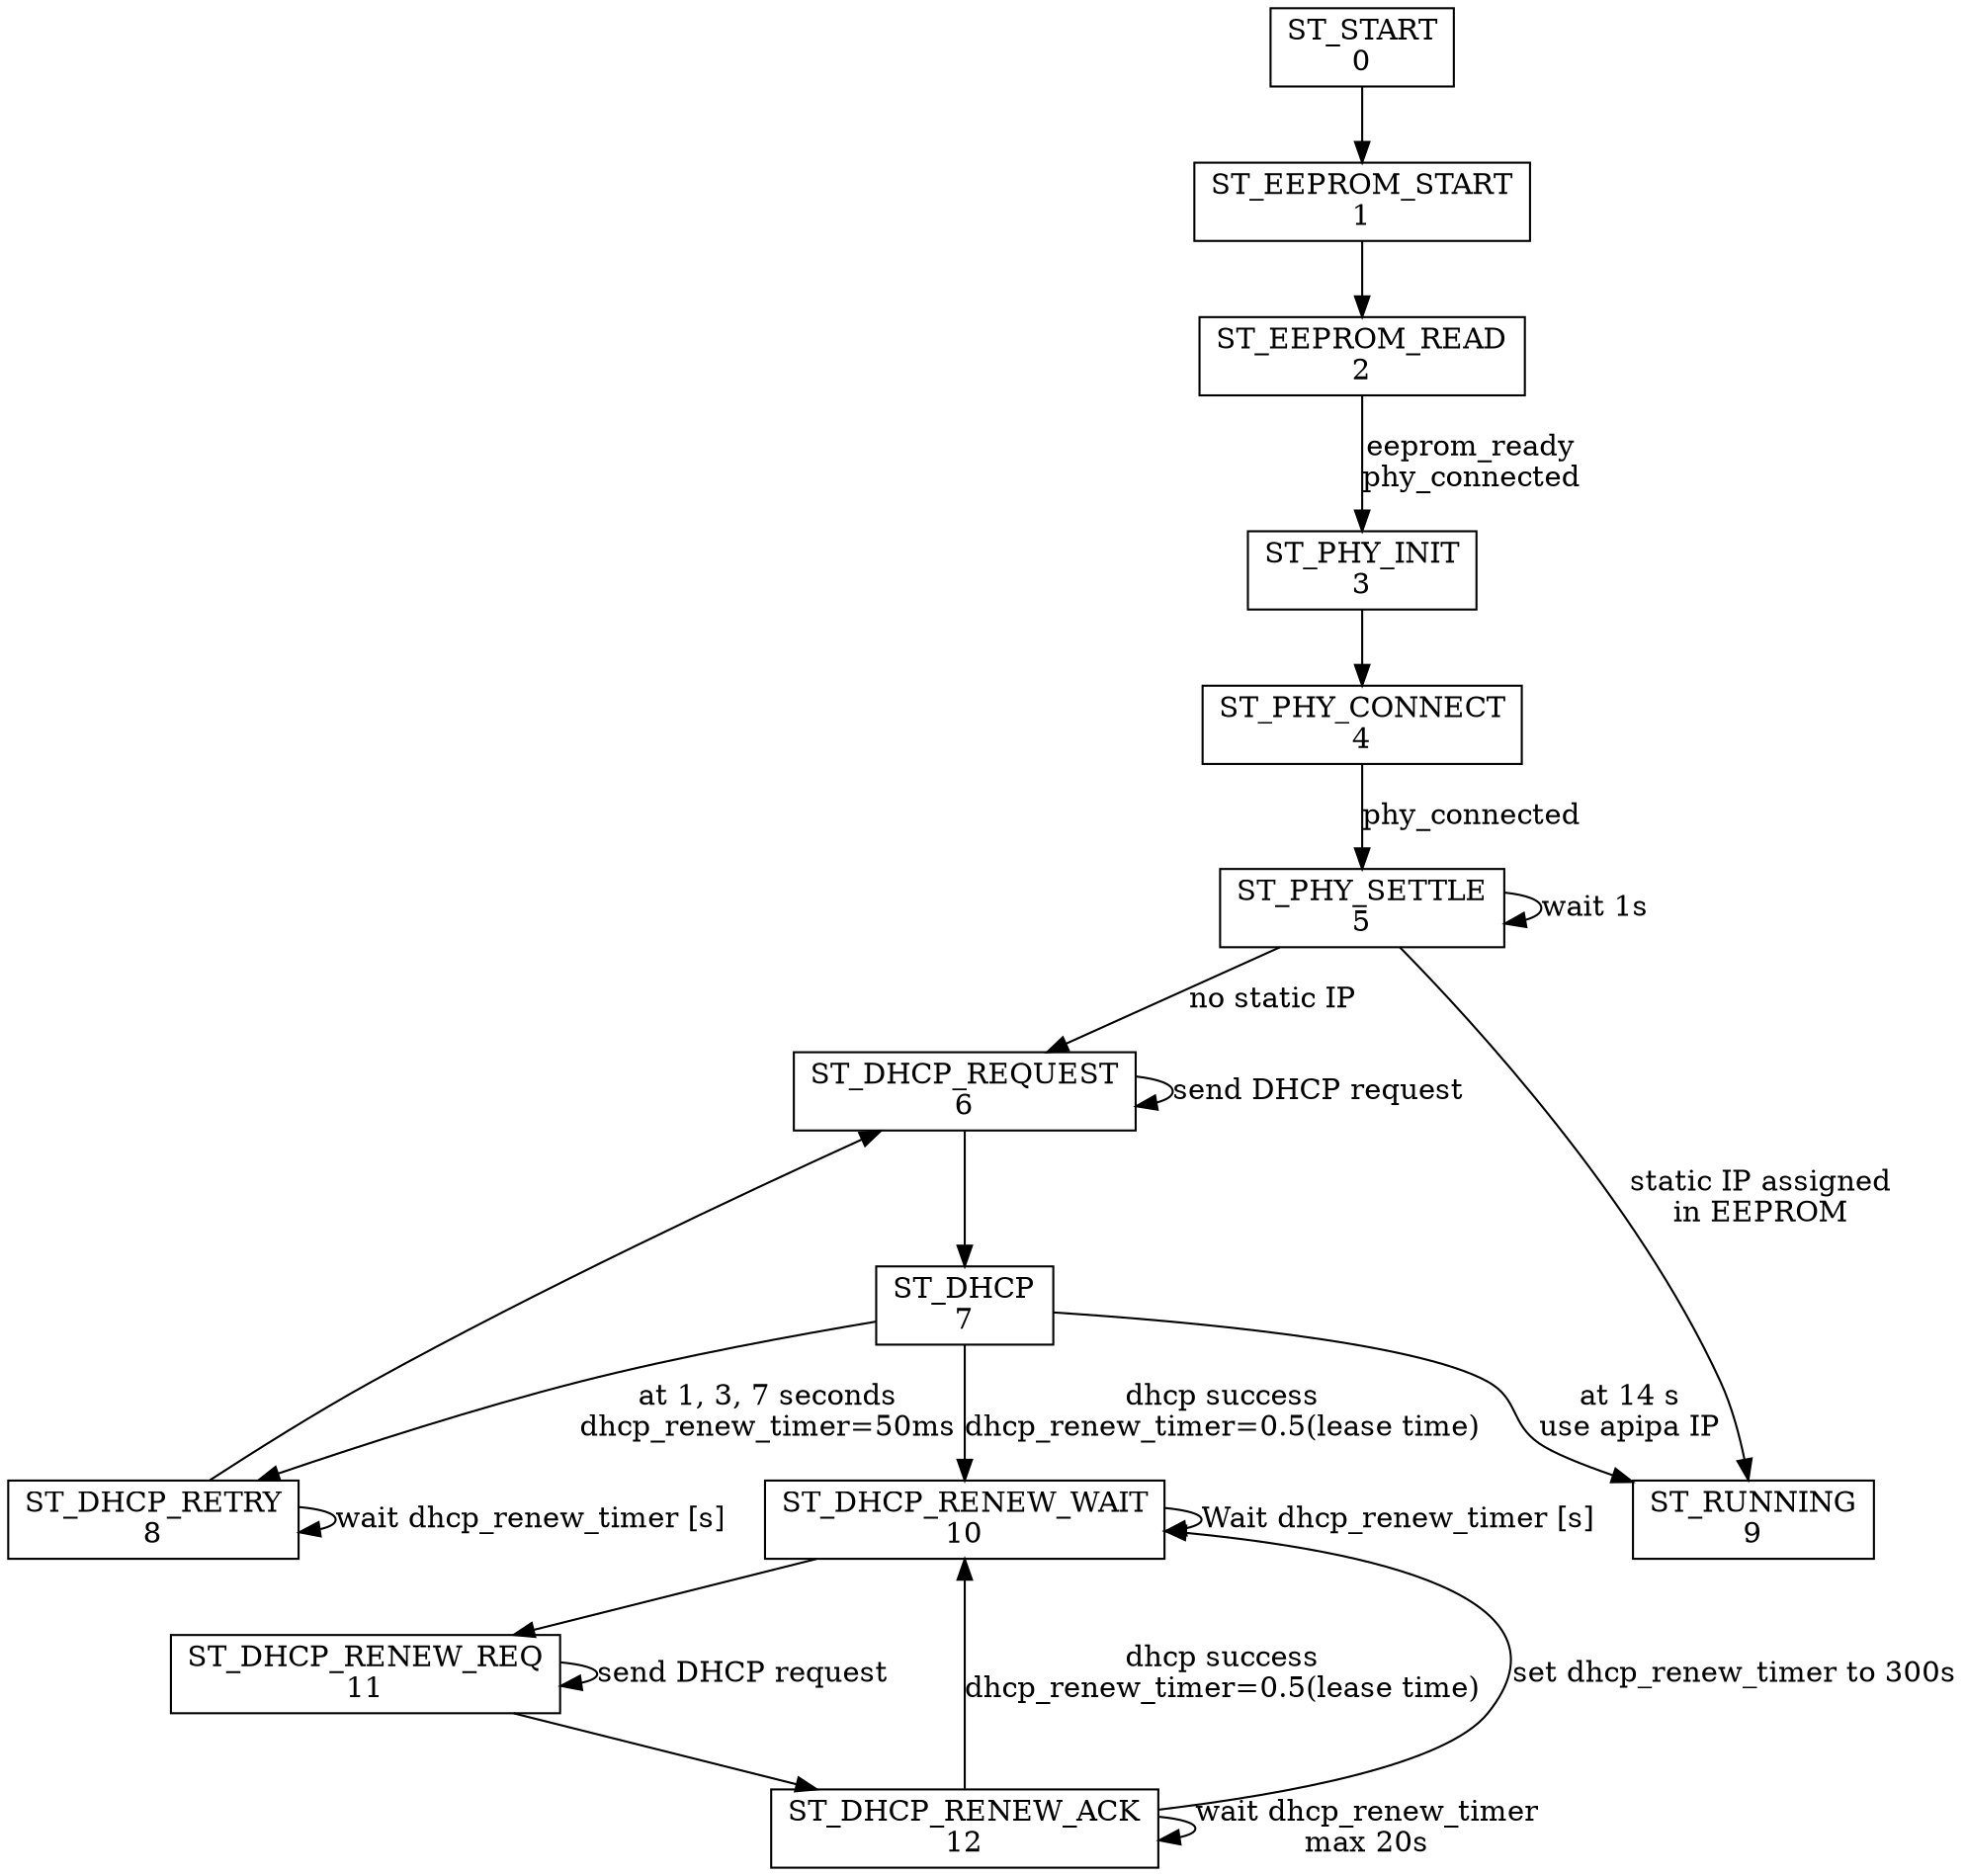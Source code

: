 digraph network_fsm {
	#rankdir = "LR";
	node [shape="box"];
	
	ST_START			[label="ST_START\n0"];
	ST_EEPROM_START		[label="ST_EEPROM_START\n1"];
	ST_EEPROM_READ		[label="ST_EEPROM_READ\n2"];
	ST_PHY_INIT    		[label="ST_PHY_INIT\n3"];
	ST_PHY_CONNECT 		[label="ST_PHY_CONNECT\n4"];
	ST_PHY_SETTLE  		[label="ST_PHY_SETTLE\n5"];
	ST_DHCP_REQUEST 	[label="ST_DHCP_REQUEST\n6"];
	ST_DHCP        		[label="ST_DHCP\n7"];
	ST_DHCP_RETRY  		[label="ST_DHCP_RETRY\n8"];
	ST_RUNNING 			[label="ST_RUNNING\n9"];
	ST_DHCP_RENEW_WAIT 	[label="ST_DHCP_RENEW_WAIT\n10"];
	ST_DHCP_RENEW_REQ  	[label="ST_DHCP_RENEW_REQ\n11"];
	ST_DHCP_RENEW_ACK 	[label="ST_DHCP_RENEW_ACK\n12"];
  
	ST_START        -> ST_EEPROM_START;
	ST_EEPROM_START -> ST_EEPROM_READ;
	ST_EEPROM_READ  -> ST_PHY_INIT  [label="eeprom_ready\nphy_connected"];
	ST_PHY_INIT     -> ST_PHY_CONNECT;
	ST_PHY_CONNECT  -> ST_PHY_SETTLE [label="phy_connected"];
	ST_PHY_SETTLE   -> ST_PHY_SETTLE  [label="wait 1s"];
	ST_PHY_SETTLE   -> ST_RUNNING     [label="static IP assigned\nin EEPROM"];
	ST_PHY_SETTLE   -> ST_DHCP_REQUEST [label="no static IP"];
	ST_DHCP_REQUEST -> ST_DHCP_REQUEST [label="send DHCP request"];
	ST_DHCP_REQUEST -> ST_DHCP;
	ST_DHCP         -> ST_DHCP_RENEW_WAIT [label="dhcp success\ndhcp_renew_timer=0.5(lease time)"];
  	ST_DHCP         -> ST_DHCP_RETRY      [label="at 1, 3, 7 seconds\ndhcp_renew_timer=50ms"];
	ST_DHCP         -> ST_RUNNING         [label="at 14 s\nuse apipa IP"];
	ST_DHCP_RETRY   -> ST_DHCP_RETRY      [label="wait dhcp_renew_timer [s]"];
	ST_DHCP_RETRY   -> ST_DHCP_REQUEST;
 	ST_RUNNING;
	ST_DHCP_RENEW_WAIT -> ST_DHCP_RENEW_WAIT [label="Wait dhcp_renew_timer [s]"];
	ST_DHCP_RENEW_WAIT -> ST_DHCP_RENEW_REQ;
	ST_DHCP_RENEW_REQ  -> ST_DHCP_RENEW_REQ  [label="send DHCP request"];
	ST_DHCP_RENEW_REQ  -> ST_DHCP_RENEW_ACK;
	ST_DHCP_RENEW_ACK  -> ST_DHCP_RENEW_WAIT [label="dhcp success\ndhcp_renew_timer=0.5(lease time)"];
	ST_DHCP_RENEW_ACK  -> ST_DHCP_RENEW_ACK  [label="wait dhcp_renew_timer\nmax 20s"];
	ST_DHCP_RENEW_ACK  -> ST_DHCP_RENEW_WAIT [label="set dhcp_renew_timer to 300s"];

}
